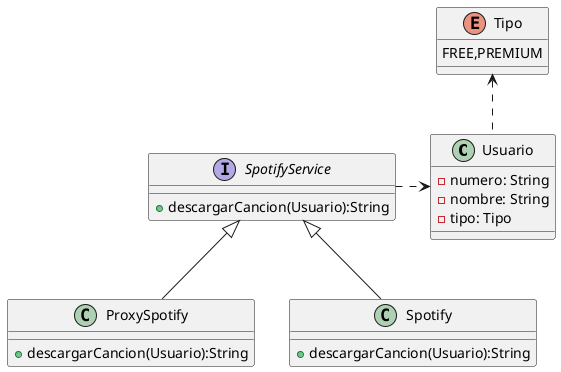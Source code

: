 @startuml

class Usuario {
-numero: String
-nombre: String
-tipo: Tipo
}
Tipo <.. Usuario
enum Tipo {
FREE,PREMIUM
}

interface SpotifyService {
+descargarCancion(Usuario):String
}
class ProxySpotify{
+descargarCancion(Usuario):String
}
class Spotify{
+descargarCancion(Usuario):String
}
ProxySpotify -u-|>SpotifyService
Spotify -u-|>SpotifyService
Usuario <.l. SpotifyService
@enduml